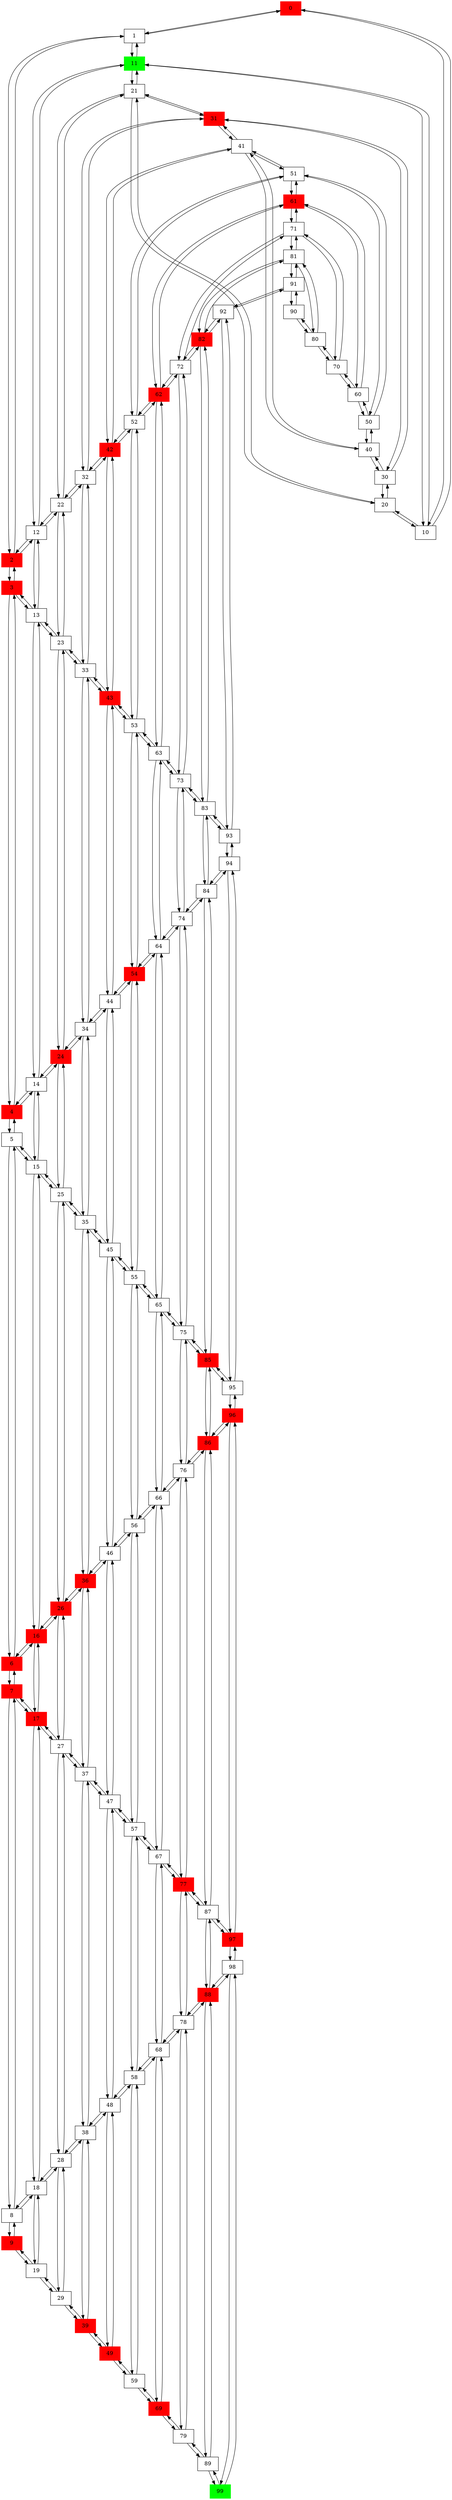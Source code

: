 
digraph G {
0[shape=box,style=filled,color=red, pos="0,0!"]
1[shape=box, pos="0,1!"]
2[shape=box,style=filled,color=red, pos="0,2!"]
3[shape=box,style=filled,color=red, pos="0,3!"]
4[shape=box,style=filled,color=red, pos="0,4!"]
5[shape=box, pos="0,5!"]
6[shape=box,style=filled,color=red, pos="0,6!"]
7[shape=box,style=filled,color=red, pos="0,7!"]
8[shape=box, pos="0,8!"]
9[shape=box,style=filled,color=red, pos="0,9!"]
10[shape=box, pos="1,0!"]
11[shape=box, pos="1,1!"]
12[shape=box, pos="1,2!"]
13[shape=box, pos="1,3!"]
14[shape=box, pos="1,4!"]
15[shape=box, pos="1,5!"]
16[shape=box,style=filled,color=red, pos="1,6!"]
17[shape=box,style=filled,color=red, pos="1,7!"]
18[shape=box, pos="1,8!"]
19[shape=box, pos="1,9!"]
20[shape=box, pos="2,0!"]
21[shape=box, pos="2,1!"]
22[shape=box, pos="2,2!"]
23[shape=box, pos="2,3!"]
24[shape=box,style=filled,color=red, pos="2,4!"]
25[shape=box, pos="2,5!"]
26[shape=box,style=filled,color=red, pos="2,6!"]
27[shape=box, pos="2,7!"]
28[shape=box, pos="2,8!"]
29[shape=box, pos="2,9!"]
30[shape=box, pos="3,0!"]
31[shape=box,style=filled,color=red, pos="3,1!"]
32[shape=box, pos="3,2!"]
33[shape=box, pos="3,3!"]
34[shape=box, pos="3,4!"]
35[shape=box, pos="3,5!"]
36[shape=box,style=filled,color=red, pos="3,6!"]
37[shape=box, pos="3,7!"]
38[shape=box, pos="3,8!"]
39[shape=box,style=filled,color=red, pos="3,9!"]
40[shape=box, pos="4,0!"]
41[shape=box, pos="4,1!"]
42[shape=box,style=filled,color=red, pos="4,2!"]
43[shape=box,style=filled,color=red, pos="4,3!"]
44[shape=box, pos="4,4!"]
45[shape=box, pos="4,5!"]
46[shape=box, pos="4,6!"]
47[shape=box, pos="4,7!"]
48[shape=box, pos="4,8!"]
49[shape=box,style=filled,color=red, pos="4,9!"]
50[shape=box, pos="5,0!"]
51[shape=box, pos="5,1!"]
52[shape=box, pos="5,2!"]
53[shape=box, pos="5,3!"]
54[shape=box,style=filled,color=red, pos="5,4!"]
55[shape=box, pos="5,5!"]
56[shape=box, pos="5,6!"]
57[shape=box, pos="5,7!"]
58[shape=box, pos="5,8!"]
59[shape=box, pos="5,9!"]
60[shape=box, pos="6,0!"]
61[shape=box,style=filled,color=red, pos="6,1!"]
62[shape=box,style=filled,color=red, pos="6,2!"]
63[shape=box, pos="6,3!"]
64[shape=box, pos="6,4!"]
65[shape=box, pos="6,5!"]
66[shape=box, pos="6,6!"]
67[shape=box, pos="6,7!"]
68[shape=box, pos="6,8!"]
69[shape=box,style=filled,color=red, pos="6,9!"]
70[shape=box, pos="7,0!"]
71[shape=box, pos="7,1!"]
72[shape=box, pos="7,2!"]
73[shape=box, pos="7,3!"]
74[shape=box, pos="7,4!"]
75[shape=box, pos="7,5!"]
76[shape=box, pos="7,6!"]
77[shape=box,style=filled,color=red, pos="7,7!"]
78[shape=box, pos="7,8!"]
79[shape=box, pos="7,9!"]
80[shape=box, pos="8,0!"]
81[shape=box, pos="8,1!"]
82[shape=box,style=filled,color=red, pos="8,2!"]
83[shape=box, pos="8,3!"]
84[shape=box, pos="8,4!"]
85[shape=box,style=filled,color=red, pos="8,5!"]
86[shape=box,style=filled,color=red, pos="8,6!"]
87[shape=box, pos="8,7!"]
88[shape=box,style=filled,color=red, pos="8,8!"]
89[shape=box, pos="8,9!"]
90[shape=box, pos="9,0!"]
91[shape=box, pos="9,1!"]
92[shape=box, pos="9,2!"]
93[shape=box, pos="9,3!"]
94[shape=box, pos="9,4!"]
95[shape=box, pos="9,5!"]
96[shape=box,style=filled,color=red, pos="9,6!"]
97[shape=box,style=filled,color=red, pos="9,7!"]
98[shape=box, pos="9,8!"]
99[shape=box, pos="9,9!"]
11[style=filled,color=green]
99[style=filled,color=green]

0->10

0->1

1->0

1->11

1->2

2->1

2->12

2->3

3->2

3->13

3->4

4->3

4->14

4->5

5->4

5->15

5->6

6->5

6->16

6->7

7->6

7->17

7->8

8->7

8->18

8->9

9->8

9->19

10->0

10->20

10->11

11->1

11->10

11->21

11->12

12->2

12->11

12->22

12->13

13->3

13->12

13->23

13->14

14->4

14->13

14->24

14->15

15->5

15->14

15->25

15->16

16->6

16->15

16->26

16->17

17->7

17->16

17->27

17->18

18->8

18->17

18->28

18->19

19->9

19->18

19->29

20->10

20->30

20->21

21->11

21->20

21->31

21->22

22->12

22->21

22->32

22->23

23->13

23->22

23->33

23->24

24->14

24->23

24->34

24->25

25->15

25->24

25->35

25->26

26->16

26->25

26->36

26->27

27->17

27->26

27->37

27->28

28->18

28->27

28->38

28->29

29->19

29->28

29->39

30->20

30->40

30->31

31->21

31->30

31->41

31->32

32->22

32->31

32->42

32->33

33->23

33->32

33->43

33->34

34->24

34->33

34->44

34->35

35->25

35->34

35->45

35->36

36->26

36->35

36->46

36->37

37->27

37->36

37->47

37->38

38->28

38->37

38->48

38->39

39->29

39->38

39->49

40->30

40->50

40->41

41->31

41->40

41->51

41->42

42->32

42->41

42->52

42->43

43->33

43->42

43->53

43->44

44->34

44->43

44->54

44->45

45->35

45->44

45->55

45->46

46->36

46->45

46->56

46->47

47->37

47->46

47->57

47->48

48->38

48->47

48->58

48->49

49->39

49->48

49->59

50->40

50->60

50->51

51->41

51->50

51->61

51->52

52->42

52->51

52->62

52->53

53->43

53->52

53->63

53->54

54->44

54->53

54->64

54->55

55->45

55->54

55->65

55->56

56->46

56->55

56->66

56->57

57->47

57->56

57->67

57->58

58->48

58->57

58->68

58->59

59->49

59->58

59->69

60->50

60->70

60->61

61->51

61->60

61->71

61->62

62->52

62->61

62->72

62->63

63->53

63->62

63->73

63->64

64->54

64->63

64->74

64->65

65->55

65->64

65->75

65->66

66->56

66->65

66->76

66->67

67->57

67->66

67->77

67->68

68->58

68->67

68->78

68->69

69->59

69->68

69->79

70->60

70->80

70->71

71->61

71->70

71->81

71->72

72->62

72->71

72->82

72->73

73->63

73->72

73->83

73->74

74->64

74->73

74->84

74->75

75->65

75->74

75->85

75->76

76->66

76->75

76->86

76->77

77->67

77->76

77->87

77->78

78->68

78->77

78->88

78->79

79->69

79->78

79->89

80->70

80->90

80->81

81->71

81->80

81->91

81->82

82->72

82->81

82->92

82->83

83->73

83->82

83->93

83->84

84->74

84->83

84->94

84->85

85->75

85->84

85->95

85->86

86->76

86->85

86->96

86->87

87->77

87->86

87->97

87->88

88->78

88->87

88->98

88->89

89->79

89->88

89->99

90->80

90->91

91->81

91->90

91->92

92->82

92->91

92->93

93->83

93->92

93->94

94->84

94->93

94->95

95->85

95->94

95->96

96->86

96->95

96->97

97->87

97->96

97->98

98->88

98->97

98->99

99->89

99->98

}
